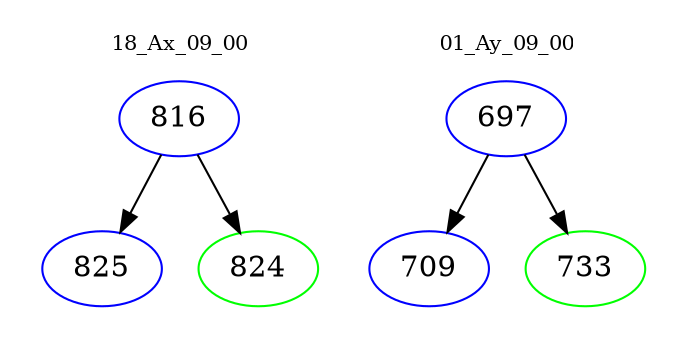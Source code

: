 digraph{
subgraph cluster_0 {
color = white
label = "18_Ax_09_00";
fontsize=10;
T0_816 [label="816", color="blue"]
T0_816 -> T0_825 [color="black"]
T0_825 [label="825", color="blue"]
T0_816 -> T0_824 [color="black"]
T0_824 [label="824", color="green"]
}
subgraph cluster_1 {
color = white
label = "01_Ay_09_00";
fontsize=10;
T1_697 [label="697", color="blue"]
T1_697 -> T1_709 [color="black"]
T1_709 [label="709", color="blue"]
T1_697 -> T1_733 [color="black"]
T1_733 [label="733", color="green"]
}
}
